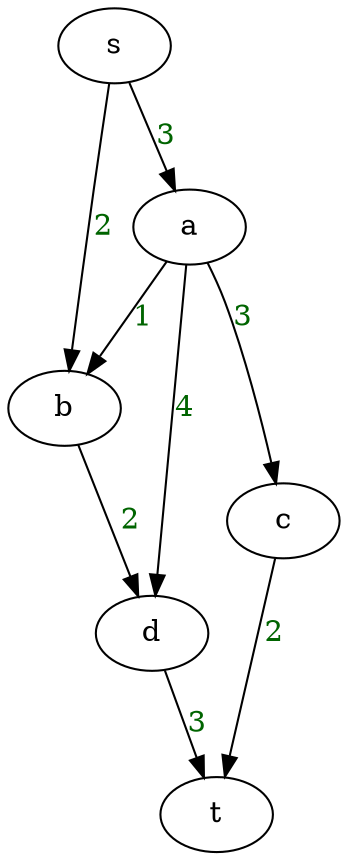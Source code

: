 digraph tunnels{
s->b [label="2", fontcolor=darkgreen]
s->a [label="3", fontcolor=darkgreen]
b->d [label="2", fontcolor=darkgreen]
a->b [label="1", fontcolor=darkgreen]
a->c [label="3", fontcolor=darkgreen]
a->d [label="4", fontcolor=darkgreen]
c->t [label="2", fontcolor=darkgreen]
d->t [label="3", fontcolor=darkgreen]
}
